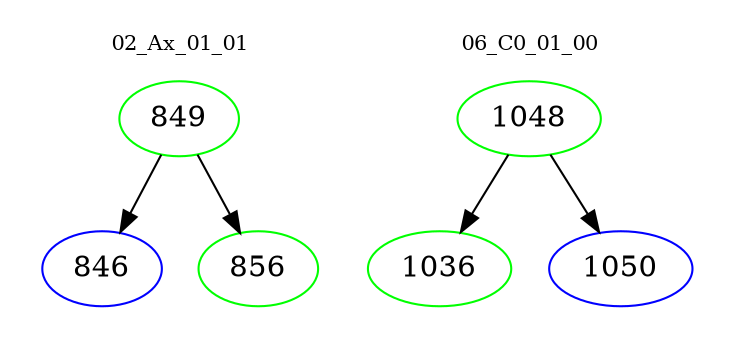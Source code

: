 digraph{
subgraph cluster_0 {
color = white
label = "02_Ax_01_01";
fontsize=10;
T0_849 [label="849", color="green"]
T0_849 -> T0_846 [color="black"]
T0_846 [label="846", color="blue"]
T0_849 -> T0_856 [color="black"]
T0_856 [label="856", color="green"]
}
subgraph cluster_1 {
color = white
label = "06_C0_01_00";
fontsize=10;
T1_1048 [label="1048", color="green"]
T1_1048 -> T1_1036 [color="black"]
T1_1036 [label="1036", color="green"]
T1_1048 -> T1_1050 [color="black"]
T1_1050 [label="1050", color="blue"]
}
}
